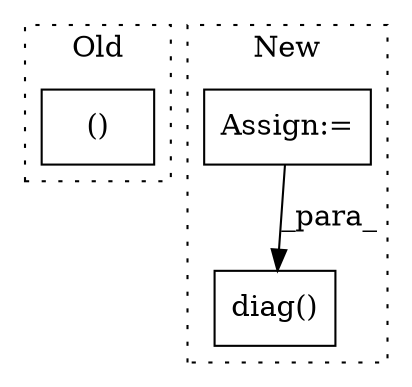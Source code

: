 digraph G {
subgraph cluster0 {
1 [label="()" a="54" s="10036" l="15" shape="box"];
label = "Old";
style="dotted";
}
subgraph cluster1 {
2 [label="diag()" a="75" s="10368,10389" l="11,1" shape="box"];
3 [label="Assign:=" a="68" s="10219" l="3" shape="box"];
label = "New";
style="dotted";
}
3 -> 2 [label="_para_"];
}